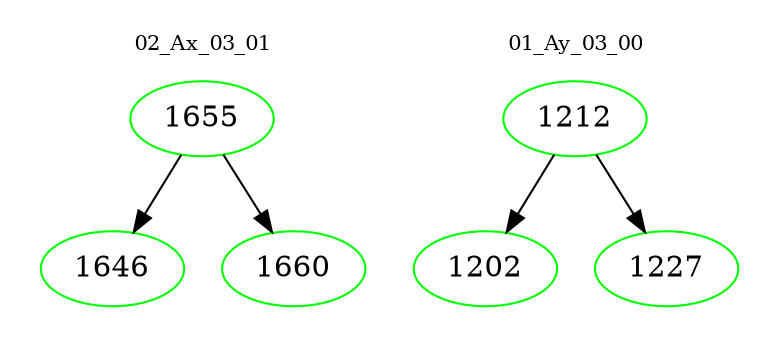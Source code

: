 digraph{
subgraph cluster_0 {
color = white
label = "02_Ax_03_01";
fontsize=10;
T0_1655 [label="1655", color="green"]
T0_1655 -> T0_1646 [color="black"]
T0_1646 [label="1646", color="green"]
T0_1655 -> T0_1660 [color="black"]
T0_1660 [label="1660", color="green"]
}
subgraph cluster_1 {
color = white
label = "01_Ay_03_00";
fontsize=10;
T1_1212 [label="1212", color="green"]
T1_1212 -> T1_1202 [color="black"]
T1_1202 [label="1202", color="green"]
T1_1212 -> T1_1227 [color="black"]
T1_1227 [label="1227", color="green"]
}
}
